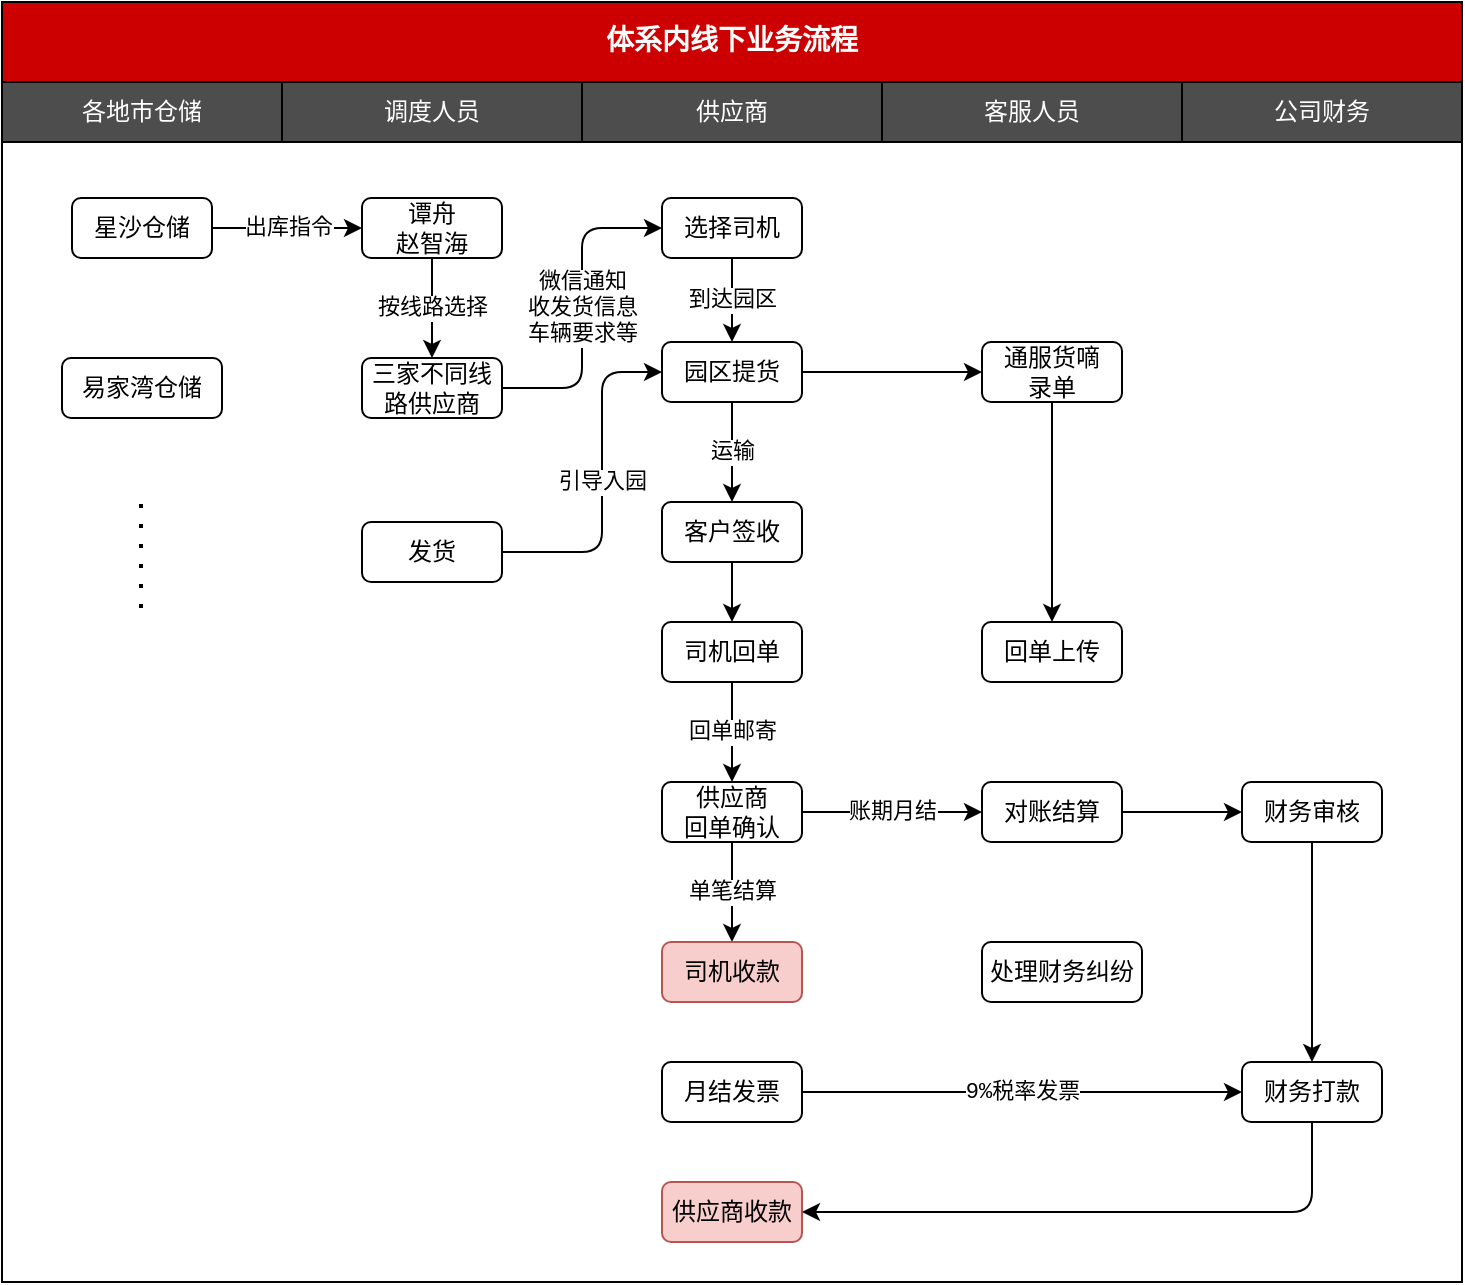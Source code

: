 <mxfile version="12.4.7" type="github">
  <diagram id="ZGmpEk67wGp2lwaBuE9D" name="第 1 页">
    <mxGraphModel dx="854" dy="478" grid="1" gridSize="10" guides="1" tooltips="1" connect="1" arrows="1" fold="1" page="1" pageScale="1" pageWidth="827" pageHeight="1169" background="none" math="0" shadow="0">
      <root>
        <mxCell id="0"/>
        <mxCell id="1" parent="0"/>
        <mxCell id="8g7vj4kVQeNR7TMHVO_h-43" value="" style="rounded=0;whiteSpace=wrap;html=1;fontFamily=Courier New;fillColor=none;" parent="1" vertex="1">
          <mxGeometry x="60" y="120" width="730" height="570" as="geometry"/>
        </mxCell>
        <mxCell id="0giKOAx5Amc7TKUS-MqL-2" value="调度人员" style="rounded=0;whiteSpace=wrap;html=1;fillColor=#4D4D4D;fontColor=#FFFFFF;" parent="1" vertex="1">
          <mxGeometry x="200" y="90" width="150" height="30" as="geometry"/>
        </mxCell>
        <mxCell id="0giKOAx5Amc7TKUS-MqL-3" value="供应商" style="rounded=0;whiteSpace=wrap;html=1;fillColor=#4D4D4D;fontColor=#FFFFFF;" parent="1" vertex="1">
          <mxGeometry x="350" y="90" width="150" height="30" as="geometry"/>
        </mxCell>
        <mxCell id="0giKOAx5Amc7TKUS-MqL-4" value="客服人员" style="rounded=0;whiteSpace=wrap;html=1;fillColor=#4D4D4D;fontColor=#FFFFFF;" parent="1" vertex="1">
          <mxGeometry x="500" y="90" width="150" height="30" as="geometry"/>
        </mxCell>
        <mxCell id="0giKOAx5Amc7TKUS-MqL-5" value="体系内线下业务流程" style="rounded=0;whiteSpace=wrap;html=1;fillColor=#CC0000;fontColor=#FFFFFF;fontSize=14;fontStyle=1;fontFamily=Courier New;" parent="1" vertex="1">
          <mxGeometry x="60" y="50" width="730" height="40" as="geometry"/>
        </mxCell>
        <mxCell id="0giKOAx5Amc7TKUS-MqL-7" value="星沙仓储" style="rounded=1;whiteSpace=wrap;html=1;" parent="1" vertex="1">
          <mxGeometry x="95" y="148" width="70" height="30" as="geometry"/>
        </mxCell>
        <mxCell id="0giKOAx5Amc7TKUS-MqL-8" value="易家湾仓储" style="rounded=1;whiteSpace=wrap;html=1;" parent="1" vertex="1">
          <mxGeometry x="90" y="228" width="80" height="30" as="geometry"/>
        </mxCell>
        <mxCell id="0giKOAx5Amc7TKUS-MqL-13" value="各地市仓储" style="rounded=0;whiteSpace=wrap;html=1;fillColor=#4D4D4D;fontColor=#FFFFFF;" parent="1" vertex="1">
          <mxGeometry x="60" y="90" width="140" height="30" as="geometry"/>
        </mxCell>
        <mxCell id="8g7vj4kVQeNR7TMHVO_h-1" value="" style="endArrow=none;dashed=1;html=1;fontFamily=Courier New;fontColor=#FFFFFF;strokeWidth=2;dashPattern=1 4;" parent="1" edge="1">
          <mxGeometry width="50" height="50" relative="1" as="geometry">
            <mxPoint x="129.5" y="353" as="sourcePoint"/>
            <mxPoint x="129.5" y="293" as="targetPoint"/>
          </mxGeometry>
        </mxCell>
        <mxCell id="8g7vj4kVQeNR7TMHVO_h-20" value="到达园区" style="edgeStyle=orthogonalEdgeStyle;rounded=0;orthogonalLoop=1;jettySize=auto;html=1;entryX=0.5;entryY=0;entryDx=0;entryDy=0;strokeWidth=1;fontFamily=Courier New;fontColor=#000000;" parent="1" source="8g7vj4kVQeNR7TMHVO_h-3" target="8g7vj4kVQeNR7TMHVO_h-19" edge="1">
          <mxGeometry relative="1" as="geometry"/>
        </mxCell>
        <mxCell id="8g7vj4kVQeNR7TMHVO_h-3" value="选择司机" style="rounded=1;whiteSpace=wrap;html=1;" parent="1" vertex="1">
          <mxGeometry x="390" y="148" width="70" height="30" as="geometry"/>
        </mxCell>
        <mxCell id="8g7vj4kVQeNR7TMHVO_h-47" value="账期月结" style="edgeStyle=orthogonalEdgeStyle;rounded=1;orthogonalLoop=1;jettySize=auto;html=1;strokeWidth=1;fontFamily=Courier New;fontColor=#000000;align=center;" parent="1" source="8g7vj4kVQeNR7TMHVO_h-11" target="8g7vj4kVQeNR7TMHVO_h-37" edge="1">
          <mxGeometry relative="1" as="geometry"/>
        </mxCell>
        <mxCell id="8g7vj4kVQeNR7TMHVO_h-52" value="单笔结算" style="edgeStyle=orthogonalEdgeStyle;rounded=1;orthogonalLoop=1;jettySize=auto;html=1;strokeWidth=1;fontFamily=Courier New;fontColor=#000000;align=center;" parent="1" source="8g7vj4kVQeNR7TMHVO_h-11" target="8g7vj4kVQeNR7TMHVO_h-51" edge="1">
          <mxGeometry relative="1" as="geometry"/>
        </mxCell>
        <mxCell id="8g7vj4kVQeNR7TMHVO_h-11" value="供应商&lt;br&gt;回单确认" style="rounded=1;whiteSpace=wrap;html=1;" parent="1" vertex="1">
          <mxGeometry x="390" y="440" width="70" height="30" as="geometry"/>
        </mxCell>
        <mxCell id="8g7vj4kVQeNR7TMHVO_h-51" value="司机收款" style="rounded=1;whiteSpace=wrap;html=1;fillColor=#f8cecc;strokeColor=#b85450;" parent="1" vertex="1">
          <mxGeometry x="390" y="520" width="70" height="30" as="geometry"/>
        </mxCell>
        <mxCell id="8g7vj4kVQeNR7TMHVO_h-15" value="公司财务" style="rounded=0;whiteSpace=wrap;html=1;fillColor=#4D4D4D;fontColor=#FFFFFF;" parent="1" vertex="1">
          <mxGeometry x="650" y="90" width="140" height="30" as="geometry"/>
        </mxCell>
        <mxCell id="8g7vj4kVQeNR7TMHVO_h-25" style="edgeStyle=orthogonalEdgeStyle;rounded=0;orthogonalLoop=1;jettySize=auto;html=1;entryX=0;entryY=0.5;entryDx=0;entryDy=0;strokeWidth=1;fontFamily=Courier New;fontColor=#FFFFFF;" parent="1" source="8g7vj4kVQeNR7TMHVO_h-19" target="8g7vj4kVQeNR7TMHVO_h-23" edge="1">
          <mxGeometry relative="1" as="geometry"/>
        </mxCell>
        <mxCell id="8g7vj4kVQeNR7TMHVO_h-56" value="运输" style="edgeStyle=orthogonalEdgeStyle;rounded=1;orthogonalLoop=1;jettySize=auto;html=1;entryX=0.5;entryY=0;entryDx=0;entryDy=0;strokeWidth=1;fontFamily=Courier New;fontColor=#000000;align=center;" parent="1" source="8g7vj4kVQeNR7TMHVO_h-19" target="8g7vj4kVQeNR7TMHVO_h-28" edge="1">
          <mxGeometry relative="1" as="geometry"/>
        </mxCell>
        <mxCell id="8g7vj4kVQeNR7TMHVO_h-19" value="园区提货" style="rounded=1;whiteSpace=wrap;html=1;" parent="1" vertex="1">
          <mxGeometry x="390" y="220" width="70" height="30" as="geometry"/>
        </mxCell>
        <mxCell id="8g7vj4kVQeNR7TMHVO_h-65" value="" style="edgeStyle=orthogonalEdgeStyle;rounded=1;orthogonalLoop=1;jettySize=auto;html=1;strokeWidth=1;fontFamily=Courier New;fontColor=#000000;align=center;" parent="1" source="8g7vj4kVQeNR7TMHVO_h-23" target="8g7vj4kVQeNR7TMHVO_h-64" edge="1">
          <mxGeometry relative="1" as="geometry"/>
        </mxCell>
        <mxCell id="8g7vj4kVQeNR7TMHVO_h-23" value="通服货嘀&lt;br&gt;录单" style="rounded=1;whiteSpace=wrap;html=1;" parent="1" vertex="1">
          <mxGeometry x="550" y="220" width="70" height="30" as="geometry"/>
        </mxCell>
        <mxCell id="8g7vj4kVQeNR7TMHVO_h-64" value="回单上传" style="rounded=1;whiteSpace=wrap;html=1;" parent="1" vertex="1">
          <mxGeometry x="550" y="360" width="70" height="30" as="geometry"/>
        </mxCell>
        <mxCell id="8g7vj4kVQeNR7TMHVO_h-2" value="出库指令" style="edgeStyle=orthogonalEdgeStyle;rounded=0;orthogonalLoop=1;jettySize=auto;html=1;strokeWidth=1;fontFamily=Courier New;fontColor=#000000;" parent="1" source="0giKOAx5Amc7TKUS-MqL-7" edge="1">
          <mxGeometry relative="1" as="geometry">
            <Array as="points">
              <mxPoint x="200" y="163"/>
              <mxPoint x="200" y="163"/>
            </Array>
            <mxPoint x="240" y="163" as="targetPoint"/>
          </mxGeometry>
        </mxCell>
        <mxCell id="8g7vj4kVQeNR7TMHVO_h-35" style="edgeStyle=orthogonalEdgeStyle;rounded=0;orthogonalLoop=1;jettySize=auto;html=1;entryX=0.5;entryY=0;entryDx=0;entryDy=0;strokeWidth=1;fontFamily=Courier New;fontColor=#000000;align=center;" parent="1" source="8g7vj4kVQeNR7TMHVO_h-28" target="8g7vj4kVQeNR7TMHVO_h-30" edge="1">
          <mxGeometry relative="1" as="geometry"/>
        </mxCell>
        <mxCell id="8g7vj4kVQeNR7TMHVO_h-28" value="客户签收" style="rounded=1;whiteSpace=wrap;html=1;" parent="1" vertex="1">
          <mxGeometry x="390" y="300" width="70" height="30" as="geometry"/>
        </mxCell>
        <mxCell id="8g7vj4kVQeNR7TMHVO_h-41" value="回单邮寄" style="edgeStyle=orthogonalEdgeStyle;rounded=0;orthogonalLoop=1;jettySize=auto;html=1;strokeWidth=1;fontFamily=Courier New;fontColor=#000000;align=center;" parent="1" source="8g7vj4kVQeNR7TMHVO_h-30" target="8g7vj4kVQeNR7TMHVO_h-11" edge="1">
          <mxGeometry relative="1" as="geometry"/>
        </mxCell>
        <mxCell id="8g7vj4kVQeNR7TMHVO_h-30" value="司机回单" style="rounded=1;whiteSpace=wrap;html=1;" parent="1" vertex="1">
          <mxGeometry x="390" y="360" width="70" height="30" as="geometry"/>
        </mxCell>
        <mxCell id="8g7vj4kVQeNR7TMHVO_h-50" style="edgeStyle=orthogonalEdgeStyle;rounded=1;orthogonalLoop=1;jettySize=auto;html=1;entryX=0;entryY=0.5;entryDx=0;entryDy=0;strokeWidth=1;fontFamily=Courier New;fontColor=#000000;align=center;" parent="1" source="8g7vj4kVQeNR7TMHVO_h-37" target="8g7vj4kVQeNR7TMHVO_h-49" edge="1">
          <mxGeometry relative="1" as="geometry"/>
        </mxCell>
        <mxCell id="8g7vj4kVQeNR7TMHVO_h-37" value="对账结算" style="rounded=1;whiteSpace=wrap;html=1;" parent="1" vertex="1">
          <mxGeometry x="550" y="440" width="70" height="30" as="geometry"/>
        </mxCell>
        <mxCell id="8g7vj4kVQeNR7TMHVO_h-46" value="引导入园" style="edgeStyle=orthogonalEdgeStyle;rounded=1;orthogonalLoop=1;jettySize=auto;html=1;strokeWidth=1;fontFamily=Courier New;fontColor=#000000;align=center;" parent="1" source="8g7vj4kVQeNR7TMHVO_h-45" target="8g7vj4kVQeNR7TMHVO_h-19" edge="1">
          <mxGeometry relative="1" as="geometry">
            <Array as="points">
              <mxPoint x="360" y="325"/>
              <mxPoint x="360" y="235"/>
            </Array>
          </mxGeometry>
        </mxCell>
        <mxCell id="8g7vj4kVQeNR7TMHVO_h-45" value="发货&lt;br&gt;" style="rounded=1;whiteSpace=wrap;html=1;" parent="1" vertex="1">
          <mxGeometry x="240" y="310" width="70" height="30" as="geometry"/>
        </mxCell>
        <mxCell id="8g7vj4kVQeNR7TMHVO_h-66" style="edgeStyle=orthogonalEdgeStyle;rounded=1;orthogonalLoop=1;jettySize=auto;html=1;entryX=0.5;entryY=0;entryDx=0;entryDy=0;strokeWidth=1;fontFamily=Courier New;fontColor=#000000;align=center;" parent="1" source="8g7vj4kVQeNR7TMHVO_h-49" target="8g7vj4kVQeNR7TMHVO_h-61" edge="1">
          <mxGeometry relative="1" as="geometry"/>
        </mxCell>
        <mxCell id="8g7vj4kVQeNR7TMHVO_h-49" value="财务审核" style="rounded=1;whiteSpace=wrap;html=1;" parent="1" vertex="1">
          <mxGeometry x="680" y="440" width="70" height="30" as="geometry"/>
        </mxCell>
        <mxCell id="8g7vj4kVQeNR7TMHVO_h-53" value="供应商收款" style="rounded=1;whiteSpace=wrap;html=1;fillColor=#f8cecc;strokeColor=#b85450;" parent="1" vertex="1">
          <mxGeometry x="390" y="640" width="70" height="30" as="geometry"/>
        </mxCell>
        <mxCell id="8g7vj4kVQeNR7TMHVO_h-62" value="9%税率发票" style="edgeStyle=orthogonalEdgeStyle;rounded=1;orthogonalLoop=1;jettySize=auto;html=1;strokeWidth=1;fontFamily=Courier New;fontColor=#000000;align=center;" parent="1" source="8g7vj4kVQeNR7TMHVO_h-60" target="8g7vj4kVQeNR7TMHVO_h-61" edge="1">
          <mxGeometry relative="1" as="geometry"/>
        </mxCell>
        <mxCell id="8g7vj4kVQeNR7TMHVO_h-60" value="月结发票" style="rounded=1;whiteSpace=wrap;html=1;" parent="1" vertex="1">
          <mxGeometry x="390" y="580" width="70" height="30" as="geometry"/>
        </mxCell>
        <mxCell id="8g7vj4kVQeNR7TMHVO_h-63" style="edgeStyle=orthogonalEdgeStyle;rounded=1;orthogonalLoop=1;jettySize=auto;html=1;entryX=1;entryY=0.5;entryDx=0;entryDy=0;strokeWidth=1;fontFamily=Courier New;fontColor=#000000;align=center;" parent="1" source="8g7vj4kVQeNR7TMHVO_h-61" target="8g7vj4kVQeNR7TMHVO_h-53" edge="1">
          <mxGeometry relative="1" as="geometry">
            <Array as="points">
              <mxPoint x="715" y="655"/>
            </Array>
          </mxGeometry>
        </mxCell>
        <mxCell id="8g7vj4kVQeNR7TMHVO_h-61" value="财务打款" style="rounded=1;whiteSpace=wrap;html=1;" parent="1" vertex="1">
          <mxGeometry x="680" y="580" width="70" height="30" as="geometry"/>
        </mxCell>
        <mxCell id="8g7vj4kVQeNR7TMHVO_h-67" value="处理财务纠纷" style="rounded=1;whiteSpace=wrap;html=1;" parent="1" vertex="1">
          <mxGeometry x="550" y="520" width="80" height="30" as="geometry"/>
        </mxCell>
        <mxCell id="ajwpSMRfafwZiaIAJwdi-17" value="微信通知&lt;br&gt;收发货信息&lt;br&gt;车辆要求等" style="edgeStyle=orthogonalEdgeStyle;rounded=1;orthogonalLoop=1;jettySize=auto;html=1;entryX=0;entryY=0.5;entryDx=0;entryDy=0;strokeWidth=1;fontFamily=Courier New;fontColor=#000000;align=center;" parent="1" source="ajwpSMRfafwZiaIAJwdi-9" target="8g7vj4kVQeNR7TMHVO_h-3" edge="1">
          <mxGeometry relative="1" as="geometry"/>
        </mxCell>
        <mxCell id="ajwpSMRfafwZiaIAJwdi-9" value="三家不同线路供应商" style="rounded=1;whiteSpace=wrap;html=1;" parent="1" vertex="1">
          <mxGeometry x="240" y="228" width="70" height="30" as="geometry"/>
        </mxCell>
        <mxCell id="ajwpSMRfafwZiaIAJwdi-11" value="按线路选择" style="edgeStyle=orthogonalEdgeStyle;rounded=1;orthogonalLoop=1;jettySize=auto;html=1;strokeWidth=1;fontFamily=Courier New;fontColor=#000000;align=center;" parent="1" source="ajwpSMRfafwZiaIAJwdi-10" target="ajwpSMRfafwZiaIAJwdi-9" edge="1">
          <mxGeometry relative="1" as="geometry"/>
        </mxCell>
        <mxCell id="ajwpSMRfafwZiaIAJwdi-10" value="谭舟&lt;br&gt;赵智海" style="rounded=1;whiteSpace=wrap;html=1;" parent="1" vertex="1">
          <mxGeometry x="240" y="148" width="70" height="30" as="geometry"/>
        </mxCell>
      </root>
    </mxGraphModel>
  </diagram>
</mxfile>
